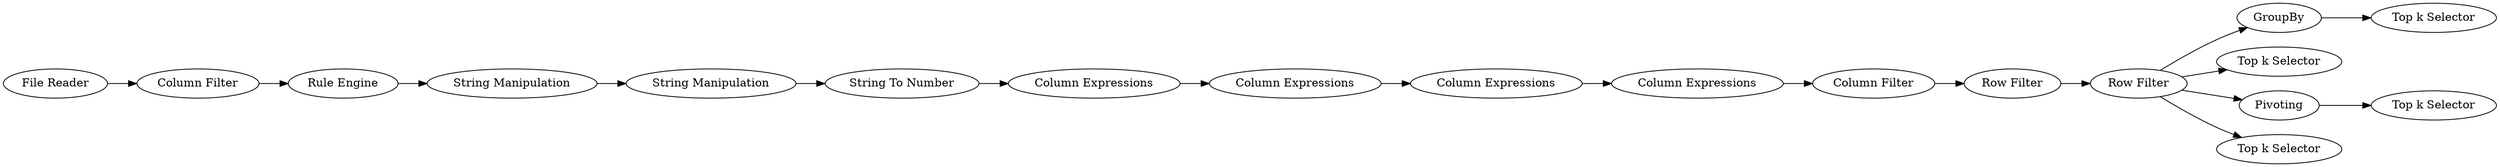 digraph {
	1 [label="File Reader"]
	3 [label="Column Filter"]
	20 [label="Column Expressions"]
	22 [label=GroupBy]
	26 [label="Top k Selector"]
	27 [label=Pivoting]
	28 [label="Top k Selector"]
	29 [label="Top k Selector"]
	30 [label="Top k Selector"]
	2 [label="String Manipulation"]
	5 [label="String To Number"]
	6 [label="Rule Engine"]
	10 [label="String Manipulation"]
	16 [label="Column Expressions"]
	18 [label="Column Expressions"]
	19 [label="Column Expressions"]
	21 [label="Column Filter"]
	24 [label="Row Filter"]
	25 [label="Row Filter"]
	2 -> 10
	6 -> 2
	10 -> 5
	16 -> 18
	18 -> 19
	21 -> 24
	24 -> 25
	1 -> 3
	3 -> 6
	20 -> 16
	22 -> 28
	27 -> 30
	5 -> 20
	19 -> 21
	25 -> 27
	25 -> 26
	25 -> 29
	25 -> 22
	rankdir=LR
}
